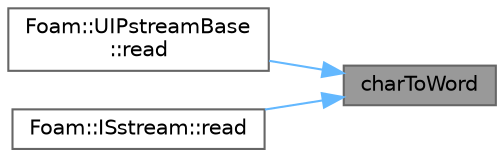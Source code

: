 digraph "charToWord"
{
 // LATEX_PDF_SIZE
  bgcolor="transparent";
  edge [fontname=Helvetica,fontsize=10,labelfontname=Helvetica,labelfontsize=10];
  node [fontname=Helvetica,fontsize=10,shape=box,height=0.2,width=0.4];
  rankdir="RL";
  Node1 [id="Node000001",label="charToWord",height=0.2,width=0.4,color="gray40", fillcolor="grey60", style="filled", fontcolor="black",tooltip=" "];
  Node1 -> Node2 [id="edge1_Node000001_Node000002",dir="back",color="steelblue1",style="solid",tooltip=" "];
  Node2 [id="Node000002",label="Foam::UIPstreamBase\l::read",height=0.2,width=0.4,color="grey40", fillcolor="white", style="filled",URL="$classFoam_1_1UIPstreamBase.html#ab4471423484fd551b81949b5b92f6b0b",tooltip=" "];
  Node1 -> Node3 [id="edge2_Node000001_Node000003",dir="back",color="steelblue1",style="solid",tooltip=" "];
  Node3 [id="Node000003",label="Foam::ISstream::read",height=0.2,width=0.4,color="grey40", fillcolor="white", style="filled",URL="$classFoam_1_1ISstream.html#ab4471423484fd551b81949b5b92f6b0b",tooltip=" "];
}
